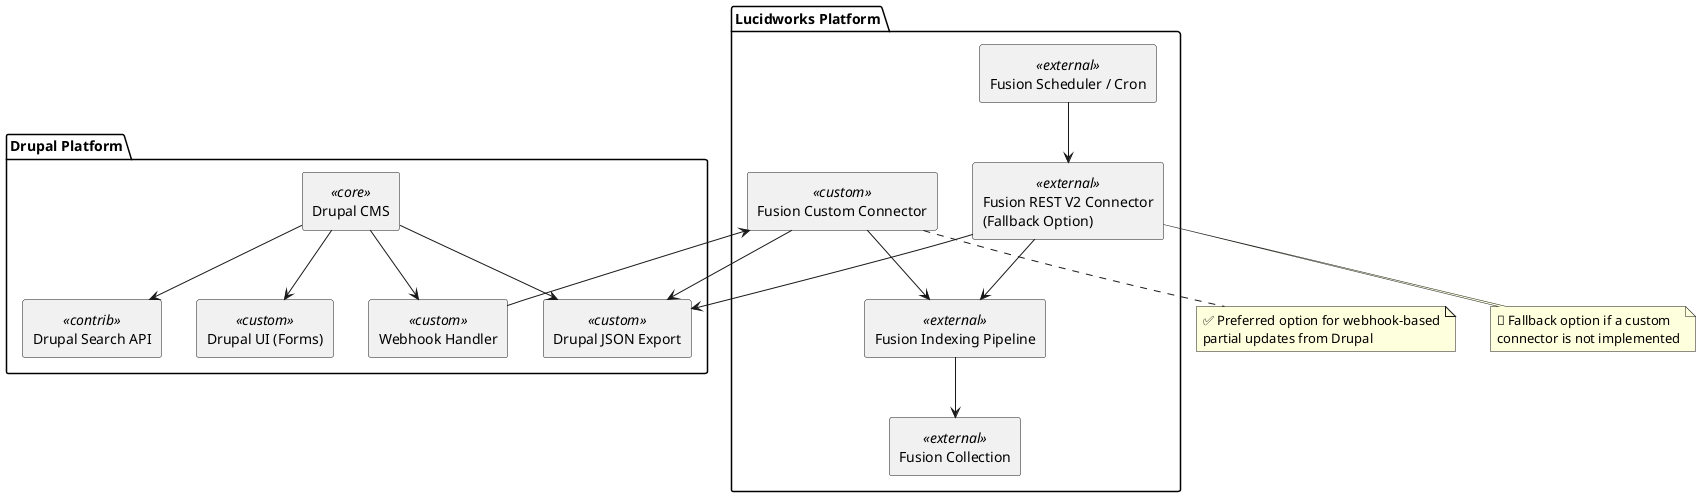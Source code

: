 @startuml

/' 
@id: COMP-001
@file: COMP-001--drupal-lucidworks-architecture.puml
@title: System Component Diagram – Drupal + Lucidworks Integration
@type: component
@description: Overview of system components across Drupal and Lucidworks platforms, highlighting integration points and responsibilities.
@related: ING-001 → ING-006
'/

skinparam componentStyle rectangle

package "Lucidworks Platform" {
  [Fusion REST V2 Connector\n(Fallback Option)] as RestV2 <<external>>
  [Fusion Custom Connector] as CustomConnector <<custom>>
  [Fusion Indexing Pipeline] <<external>>
  [Fusion Collection] <<external>>
  [Fusion Scheduler / Cron] <<external>>
}

package "Drupal Platform" {
  [Drupal CMS] <<core>>
  [Drupal UI (Forms)] <<custom>>
  [Drupal Search API] <<contrib>>
  [Drupal JSON Export] <<custom>>
  [Webhook Handler] <<custom>>
}

[Drupal CMS] --> [Drupal UI (Forms)]
[Drupal CMS] --> [Drupal Search API]
[Drupal CMS] --> [Drupal JSON Export]
[Drupal CMS] --> [Webhook Handler]

[Webhook Handler] --> CustomConnector
[Fusion Scheduler / Cron] --> RestV2

RestV2 --> [Drupal JSON Export]
CustomConnector --> [Drupal JSON Export]

RestV2 --> [Fusion Indexing Pipeline]
CustomConnector --> [Fusion Indexing Pipeline]
[Fusion Indexing Pipeline] --> [Fusion Collection]

note bottom of RestV2
  🔁 Fallback option if a custom
  connector is not implemented
end note

note bottom of CustomConnector
  ✅ Preferred option for webhook-based
  partial updates from Drupal
end note

@enduml